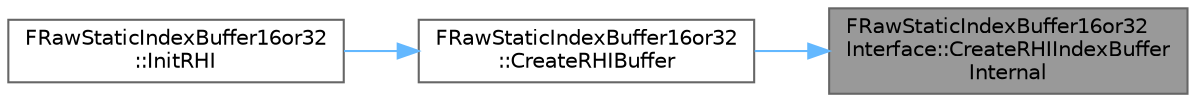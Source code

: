 digraph "FRawStaticIndexBuffer16or32Interface::CreateRHIIndexBufferInternal"
{
 // INTERACTIVE_SVG=YES
 // LATEX_PDF_SIZE
  bgcolor="transparent";
  edge [fontname=Helvetica,fontsize=10,labelfontname=Helvetica,labelfontsize=10];
  node [fontname=Helvetica,fontsize=10,shape=box,height=0.2,width=0.4];
  rankdir="RL";
  Node1 [id="Node000001",label="FRawStaticIndexBuffer16or32\lInterface::CreateRHIIndexBuffer\lInternal",height=0.2,width=0.4,color="gray40", fillcolor="grey60", style="filled", fontcolor="black",tooltip=" "];
  Node1 -> Node2 [id="edge1_Node000001_Node000002",dir="back",color="steelblue1",style="solid",tooltip=" "];
  Node2 [id="Node000002",label="FRawStaticIndexBuffer16or32\l::CreateRHIBuffer",height=0.2,width=0.4,color="grey40", fillcolor="white", style="filled",URL="$df/ddb/classFRawStaticIndexBuffer16or32.html#a802e753b7969a25c8c8482ab10f3d2ae",tooltip="Create an RHI index buffer with CPU data."];
  Node2 -> Node3 [id="edge2_Node000002_Node000003",dir="back",color="steelblue1",style="solid",tooltip=" "];
  Node3 [id="Node000003",label="FRawStaticIndexBuffer16or32\l::InitRHI",height=0.2,width=0.4,color="grey40", fillcolor="white", style="filled",URL="$df/ddb/classFRawStaticIndexBuffer16or32.html#a8205d0af40b583c07e60cebf8d81bb94",tooltip="Create the index buffer RHI resource and initialize its data."];
}
